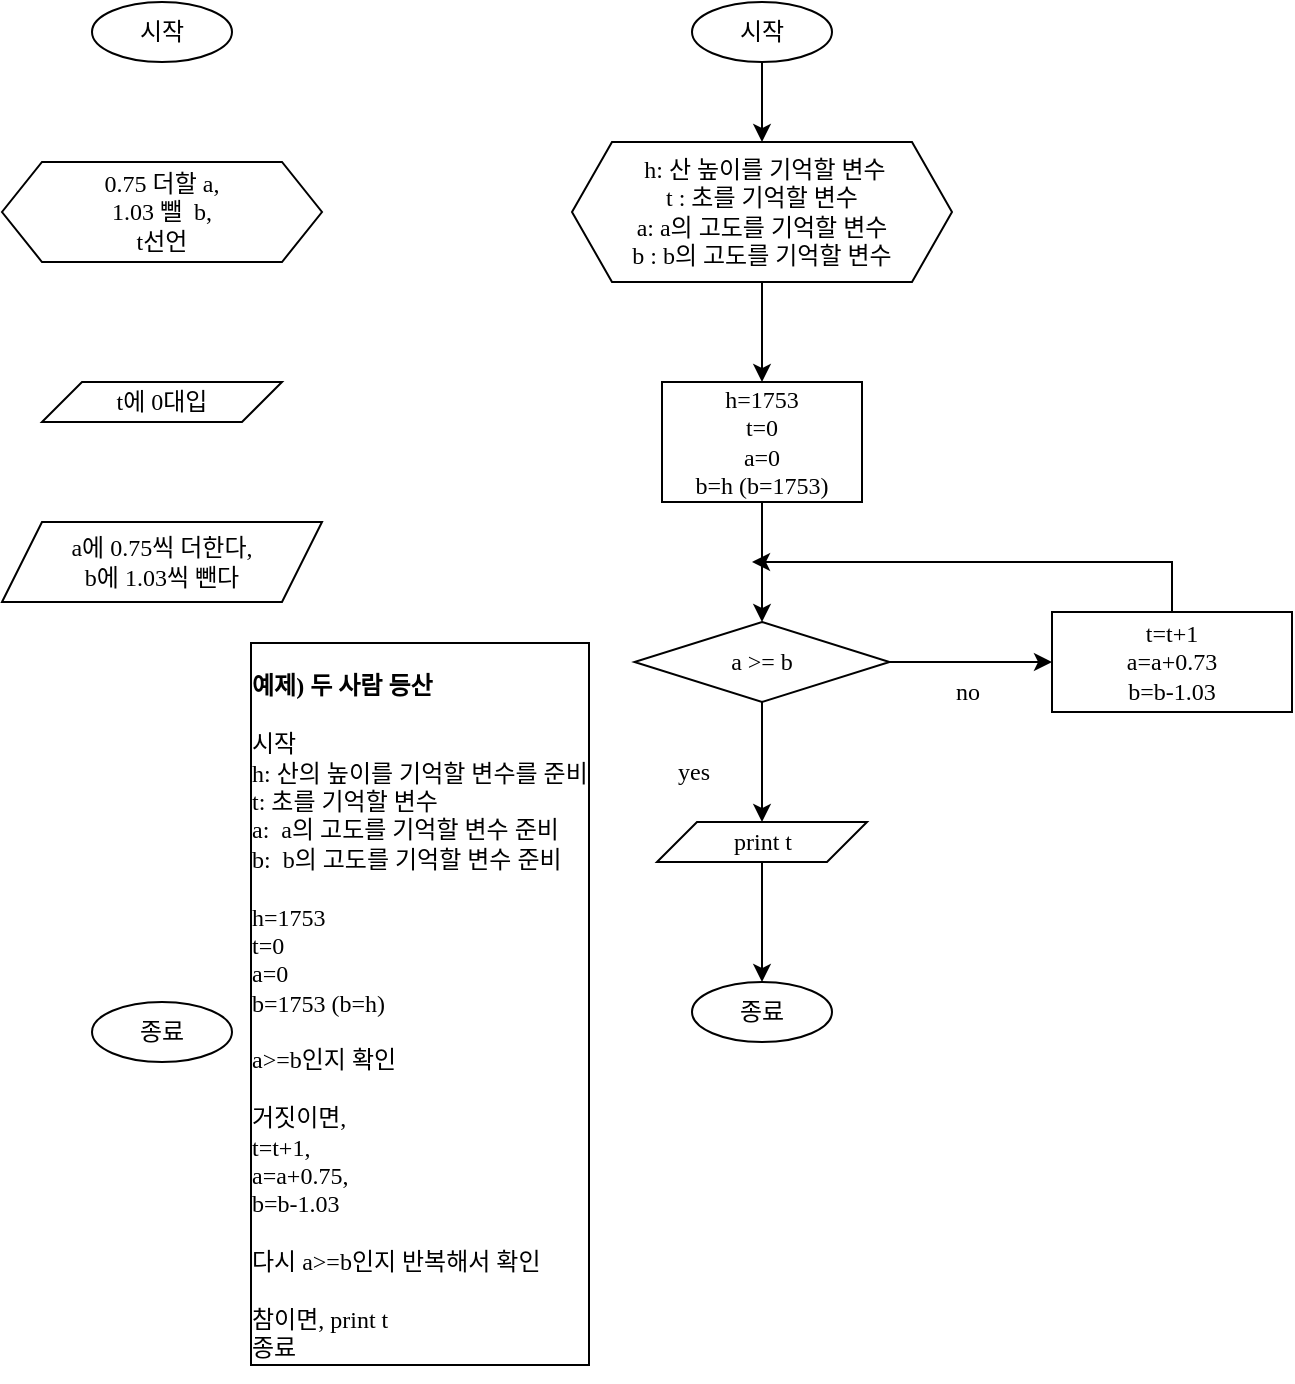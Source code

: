 <mxfile version="23.0.2" type="device">
  <diagram id="C5RBs43oDa-KdzZeNtuy" name="Page-1">
    <mxGraphModel dx="794" dy="662" grid="1" gridSize="10" guides="1" tooltips="1" connect="1" arrows="1" fold="1" page="1" pageScale="1" pageWidth="827" pageHeight="1169" math="0" shadow="0">
      <root>
        <mxCell id="WIyWlLk6GJQsqaUBKTNV-0" />
        <mxCell id="WIyWlLk6GJQsqaUBKTNV-1" parent="WIyWlLk6GJQsqaUBKTNV-0" />
        <mxCell id="hYAmLDflgFAAzl1gUj2w-0" value="시작" style="ellipse;whiteSpace=wrap;html=1;fontFamily=Verdana;" vertex="1" parent="WIyWlLk6GJQsqaUBKTNV-1">
          <mxGeometry x="110" y="10" width="70" height="30" as="geometry" />
        </mxCell>
        <mxCell id="hYAmLDflgFAAzl1gUj2w-1" value="종료" style="ellipse;whiteSpace=wrap;html=1;fontFamily=Verdana;" vertex="1" parent="WIyWlLk6GJQsqaUBKTNV-1">
          <mxGeometry x="110" y="510" width="70" height="30" as="geometry" />
        </mxCell>
        <mxCell id="hYAmLDflgFAAzl1gUj2w-2" value="0.75 더할 a,&lt;br&gt;1.03 뺄&amp;nbsp; b,&lt;br&gt;t선언" style="shape=hexagon;perimeter=hexagonPerimeter2;whiteSpace=wrap;html=1;fixedSize=1;fontFamily=Verdana;" vertex="1" parent="WIyWlLk6GJQsqaUBKTNV-1">
          <mxGeometry x="65" y="90" width="160" height="50" as="geometry" />
        </mxCell>
        <mxCell id="hYAmLDflgFAAzl1gUj2w-3" value="t에 0대입" style="shape=parallelogram;perimeter=parallelogramPerimeter;whiteSpace=wrap;html=1;fixedSize=1;fontFamily=Verdana;" vertex="1" parent="WIyWlLk6GJQsqaUBKTNV-1">
          <mxGeometry x="85" y="200" width="120" height="20" as="geometry" />
        </mxCell>
        <mxCell id="hYAmLDflgFAAzl1gUj2w-5" value="a에 0.75씩 더한다,&lt;br&gt;b에 1.03씩 뺀다" style="shape=parallelogram;perimeter=parallelogramPerimeter;whiteSpace=wrap;html=1;fixedSize=1;fontFamily=Verdana;" vertex="1" parent="WIyWlLk6GJQsqaUBKTNV-1">
          <mxGeometry x="65" y="270" width="160" height="40" as="geometry" />
        </mxCell>
        <mxCell id="hYAmLDflgFAAzl1gUj2w-12" style="edgeStyle=orthogonalEdgeStyle;rounded=0;orthogonalLoop=1;jettySize=auto;html=1;exitX=0.5;exitY=1;exitDx=0;exitDy=0;entryX=0.5;entryY=0;entryDx=0;entryDy=0;fontFamily=Verdana;" edge="1" parent="WIyWlLk6GJQsqaUBKTNV-1" source="hYAmLDflgFAAzl1gUj2w-6" target="hYAmLDflgFAAzl1gUj2w-11">
          <mxGeometry relative="1" as="geometry" />
        </mxCell>
        <mxCell id="hYAmLDflgFAAzl1gUj2w-6" value="&amp;nbsp;h: 산 높이를 기억할 변수&lt;br&gt;t : 초를 기억할 변수&lt;br&gt;a: a의 고도를 기억할 변수&lt;br&gt;b : b의 고도를 기억할 변수" style="shape=hexagon;perimeter=hexagonPerimeter2;whiteSpace=wrap;html=1;fixedSize=1;fontFamily=Verdana;" vertex="1" parent="WIyWlLk6GJQsqaUBKTNV-1">
          <mxGeometry x="350" y="80" width="190" height="70" as="geometry" />
        </mxCell>
        <mxCell id="hYAmLDflgFAAzl1gUj2w-14" style="edgeStyle=orthogonalEdgeStyle;rounded=0;orthogonalLoop=1;jettySize=auto;html=1;exitX=0.5;exitY=1;exitDx=0;exitDy=0;entryX=0.5;entryY=0;entryDx=0;entryDy=0;fontFamily=Verdana;" edge="1" parent="WIyWlLk6GJQsqaUBKTNV-1" source="hYAmLDflgFAAzl1gUj2w-7" target="hYAmLDflgFAAzl1gUj2w-6">
          <mxGeometry relative="1" as="geometry" />
        </mxCell>
        <mxCell id="hYAmLDflgFAAzl1gUj2w-7" value="시작" style="ellipse;whiteSpace=wrap;html=1;fontFamily=Verdana;" vertex="1" parent="WIyWlLk6GJQsqaUBKTNV-1">
          <mxGeometry x="410" y="10" width="70" height="30" as="geometry" />
        </mxCell>
        <mxCell id="hYAmLDflgFAAzl1gUj2w-8" value="종료" style="ellipse;whiteSpace=wrap;html=1;fontFamily=Verdana;" vertex="1" parent="WIyWlLk6GJQsqaUBKTNV-1">
          <mxGeometry x="410" y="500" width="70" height="30" as="geometry" />
        </mxCell>
        <mxCell id="hYAmLDflgFAAzl1gUj2w-15" style="edgeStyle=orthogonalEdgeStyle;rounded=0;orthogonalLoop=1;jettySize=auto;html=1;exitX=0.5;exitY=1;exitDx=0;exitDy=0;entryX=0.5;entryY=0;entryDx=0;entryDy=0;fontFamily=Verdana;" edge="1" parent="WIyWlLk6GJQsqaUBKTNV-1" source="hYAmLDflgFAAzl1gUj2w-11" target="hYAmLDflgFAAzl1gUj2w-13">
          <mxGeometry relative="1" as="geometry" />
        </mxCell>
        <mxCell id="hYAmLDflgFAAzl1gUj2w-11" value="h=1753&lt;br&gt;t=0&lt;br&gt;a=0&lt;br&gt;b=h (b=1753)" style="rounded=0;whiteSpace=wrap;html=1;fontFamily=Verdana;" vertex="1" parent="WIyWlLk6GJQsqaUBKTNV-1">
          <mxGeometry x="395" y="200" width="100" height="60" as="geometry" />
        </mxCell>
        <mxCell id="hYAmLDflgFAAzl1gUj2w-21" style="edgeStyle=orthogonalEdgeStyle;rounded=0;orthogonalLoop=1;jettySize=auto;html=1;exitX=0.5;exitY=1;exitDx=0;exitDy=0;entryX=0.5;entryY=0;entryDx=0;entryDy=0;fontFamily=Verdana;" edge="1" parent="WIyWlLk6GJQsqaUBKTNV-1" source="hYAmLDflgFAAzl1gUj2w-13" target="hYAmLDflgFAAzl1gUj2w-16">
          <mxGeometry relative="1" as="geometry" />
        </mxCell>
        <mxCell id="hYAmLDflgFAAzl1gUj2w-23" style="edgeStyle=orthogonalEdgeStyle;rounded=0;orthogonalLoop=1;jettySize=auto;html=1;exitX=1;exitY=0.5;exitDx=0;exitDy=0;fontFamily=Verdana;" edge="1" parent="WIyWlLk6GJQsqaUBKTNV-1" source="hYAmLDflgFAAzl1gUj2w-13" target="hYAmLDflgFAAzl1gUj2w-22">
          <mxGeometry relative="1" as="geometry" />
        </mxCell>
        <mxCell id="hYAmLDflgFAAzl1gUj2w-13" value="a &amp;gt;= b" style="rhombus;whiteSpace=wrap;html=1;fontFamily=Verdana;" vertex="1" parent="WIyWlLk6GJQsqaUBKTNV-1">
          <mxGeometry x="381.25" y="320" width="127.5" height="40" as="geometry" />
        </mxCell>
        <mxCell id="hYAmLDflgFAAzl1gUj2w-18" style="edgeStyle=orthogonalEdgeStyle;rounded=0;orthogonalLoop=1;jettySize=auto;html=1;exitX=0.5;exitY=1;exitDx=0;exitDy=0;entryX=0.5;entryY=0;entryDx=0;entryDy=0;fontFamily=Verdana;" edge="1" parent="WIyWlLk6GJQsqaUBKTNV-1" source="hYAmLDflgFAAzl1gUj2w-16" target="hYAmLDflgFAAzl1gUj2w-8">
          <mxGeometry relative="1" as="geometry" />
        </mxCell>
        <mxCell id="hYAmLDflgFAAzl1gUj2w-16" value="print t" style="shape=parallelogram;perimeter=parallelogramPerimeter;whiteSpace=wrap;html=1;fixedSize=1;fontFamily=Verdana;" vertex="1" parent="WIyWlLk6GJQsqaUBKTNV-1">
          <mxGeometry x="392.5" y="420" width="105" height="20" as="geometry" />
        </mxCell>
        <mxCell id="hYAmLDflgFAAzl1gUj2w-19" value="yes" style="text;html=1;strokeColor=none;fillColor=none;align=center;verticalAlign=middle;whiteSpace=wrap;rounded=0;fontFamily=Verdana;" vertex="1" parent="WIyWlLk6GJQsqaUBKTNV-1">
          <mxGeometry x="392.5" y="380" width="36" height="30" as="geometry" />
        </mxCell>
        <mxCell id="hYAmLDflgFAAzl1gUj2w-24" style="edgeStyle=orthogonalEdgeStyle;rounded=0;orthogonalLoop=1;jettySize=auto;html=1;exitX=0.5;exitY=0;exitDx=0;exitDy=0;fontFamily=Verdana;" edge="1" parent="WIyWlLk6GJQsqaUBKTNV-1" source="hYAmLDflgFAAzl1gUj2w-22">
          <mxGeometry relative="1" as="geometry">
            <mxPoint x="440" y="290" as="targetPoint" />
            <Array as="points">
              <mxPoint x="650" y="290" />
              <mxPoint x="451" y="290" />
            </Array>
          </mxGeometry>
        </mxCell>
        <mxCell id="hYAmLDflgFAAzl1gUj2w-22" value="t=t+1&lt;br&gt;a=a+0.73&lt;br&gt;b=b-1.03" style="rounded=0;whiteSpace=wrap;html=1;fontFamily=Verdana;" vertex="1" parent="WIyWlLk6GJQsqaUBKTNV-1">
          <mxGeometry x="590" y="315" width="120" height="50" as="geometry" />
        </mxCell>
        <mxCell id="hYAmLDflgFAAzl1gUj2w-25" value="no" style="text;html=1;strokeColor=none;fillColor=none;align=center;verticalAlign=middle;whiteSpace=wrap;rounded=0;fontFamily=Verdana;" vertex="1" parent="WIyWlLk6GJQsqaUBKTNV-1">
          <mxGeometry x="530" y="340" width="36" height="30" as="geometry" />
        </mxCell>
        <mxCell id="hYAmLDflgFAAzl1gUj2w-26" value="&lt;font&gt;&lt;br&gt;&lt;b&gt;예제) 두 사람 등산&lt;/b&gt;&lt;br&gt;&lt;br&gt;시작&lt;br&gt;h: 산의 높이를 기억할 변수를 준비&lt;br&gt;t: 초를 기억할 변수&lt;br&gt;a:&amp;nbsp; a의 고도를 기억할 변수 준비&lt;br&gt;b:&amp;nbsp; b의 고도를 기억할 변수 준비&lt;br&gt;&lt;br&gt;h=1753&lt;br&gt;t=0&lt;br&gt;a=0&lt;br&gt;b=1753 (b=h)&lt;br&gt;&lt;br&gt;a&amp;gt;=b인지 확인&lt;br&gt;&lt;br&gt;거짓이면,&amp;nbsp;&lt;br&gt;t=t+1,&lt;br&gt;a=a+0.75,&lt;br&gt;b=b-1.03&lt;br&gt;&lt;br&gt;다시 a&amp;gt;=b인지 반복해서 확인&lt;br&gt;&lt;br&gt;참이면, print t&lt;br&gt;종료&lt;br&gt;&lt;/font&gt;" style="text;html=1;strokeColor=none;fillColor=none;spacing=5;spacingTop=-20;whiteSpace=wrap;overflow=hidden;rounded=0;fontFamily=Verdana;labelBorderColor=default;" vertex="1" parent="WIyWlLk6GJQsqaUBKTNV-1">
          <mxGeometry x="183.75" y="340" width="211.25" height="360" as="geometry" />
        </mxCell>
      </root>
    </mxGraphModel>
  </diagram>
</mxfile>
